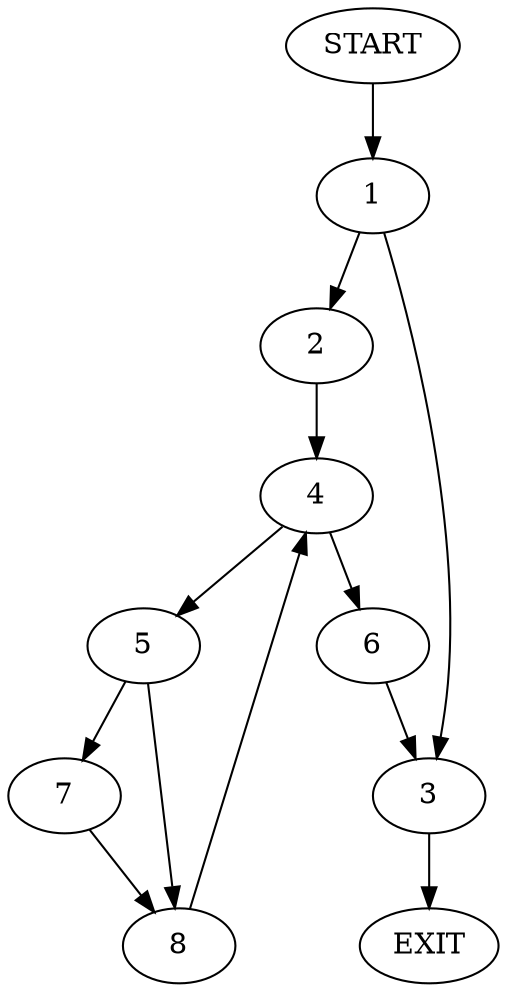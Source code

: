 digraph {
0 [label="START"]
9 [label="EXIT"]
0 -> 1
1 -> 2
1 -> 3
2 -> 4
3 -> 9
4 -> 5
4 -> 6
5 -> 7
5 -> 8
6 -> 3
7 -> 8
8 -> 4
}
